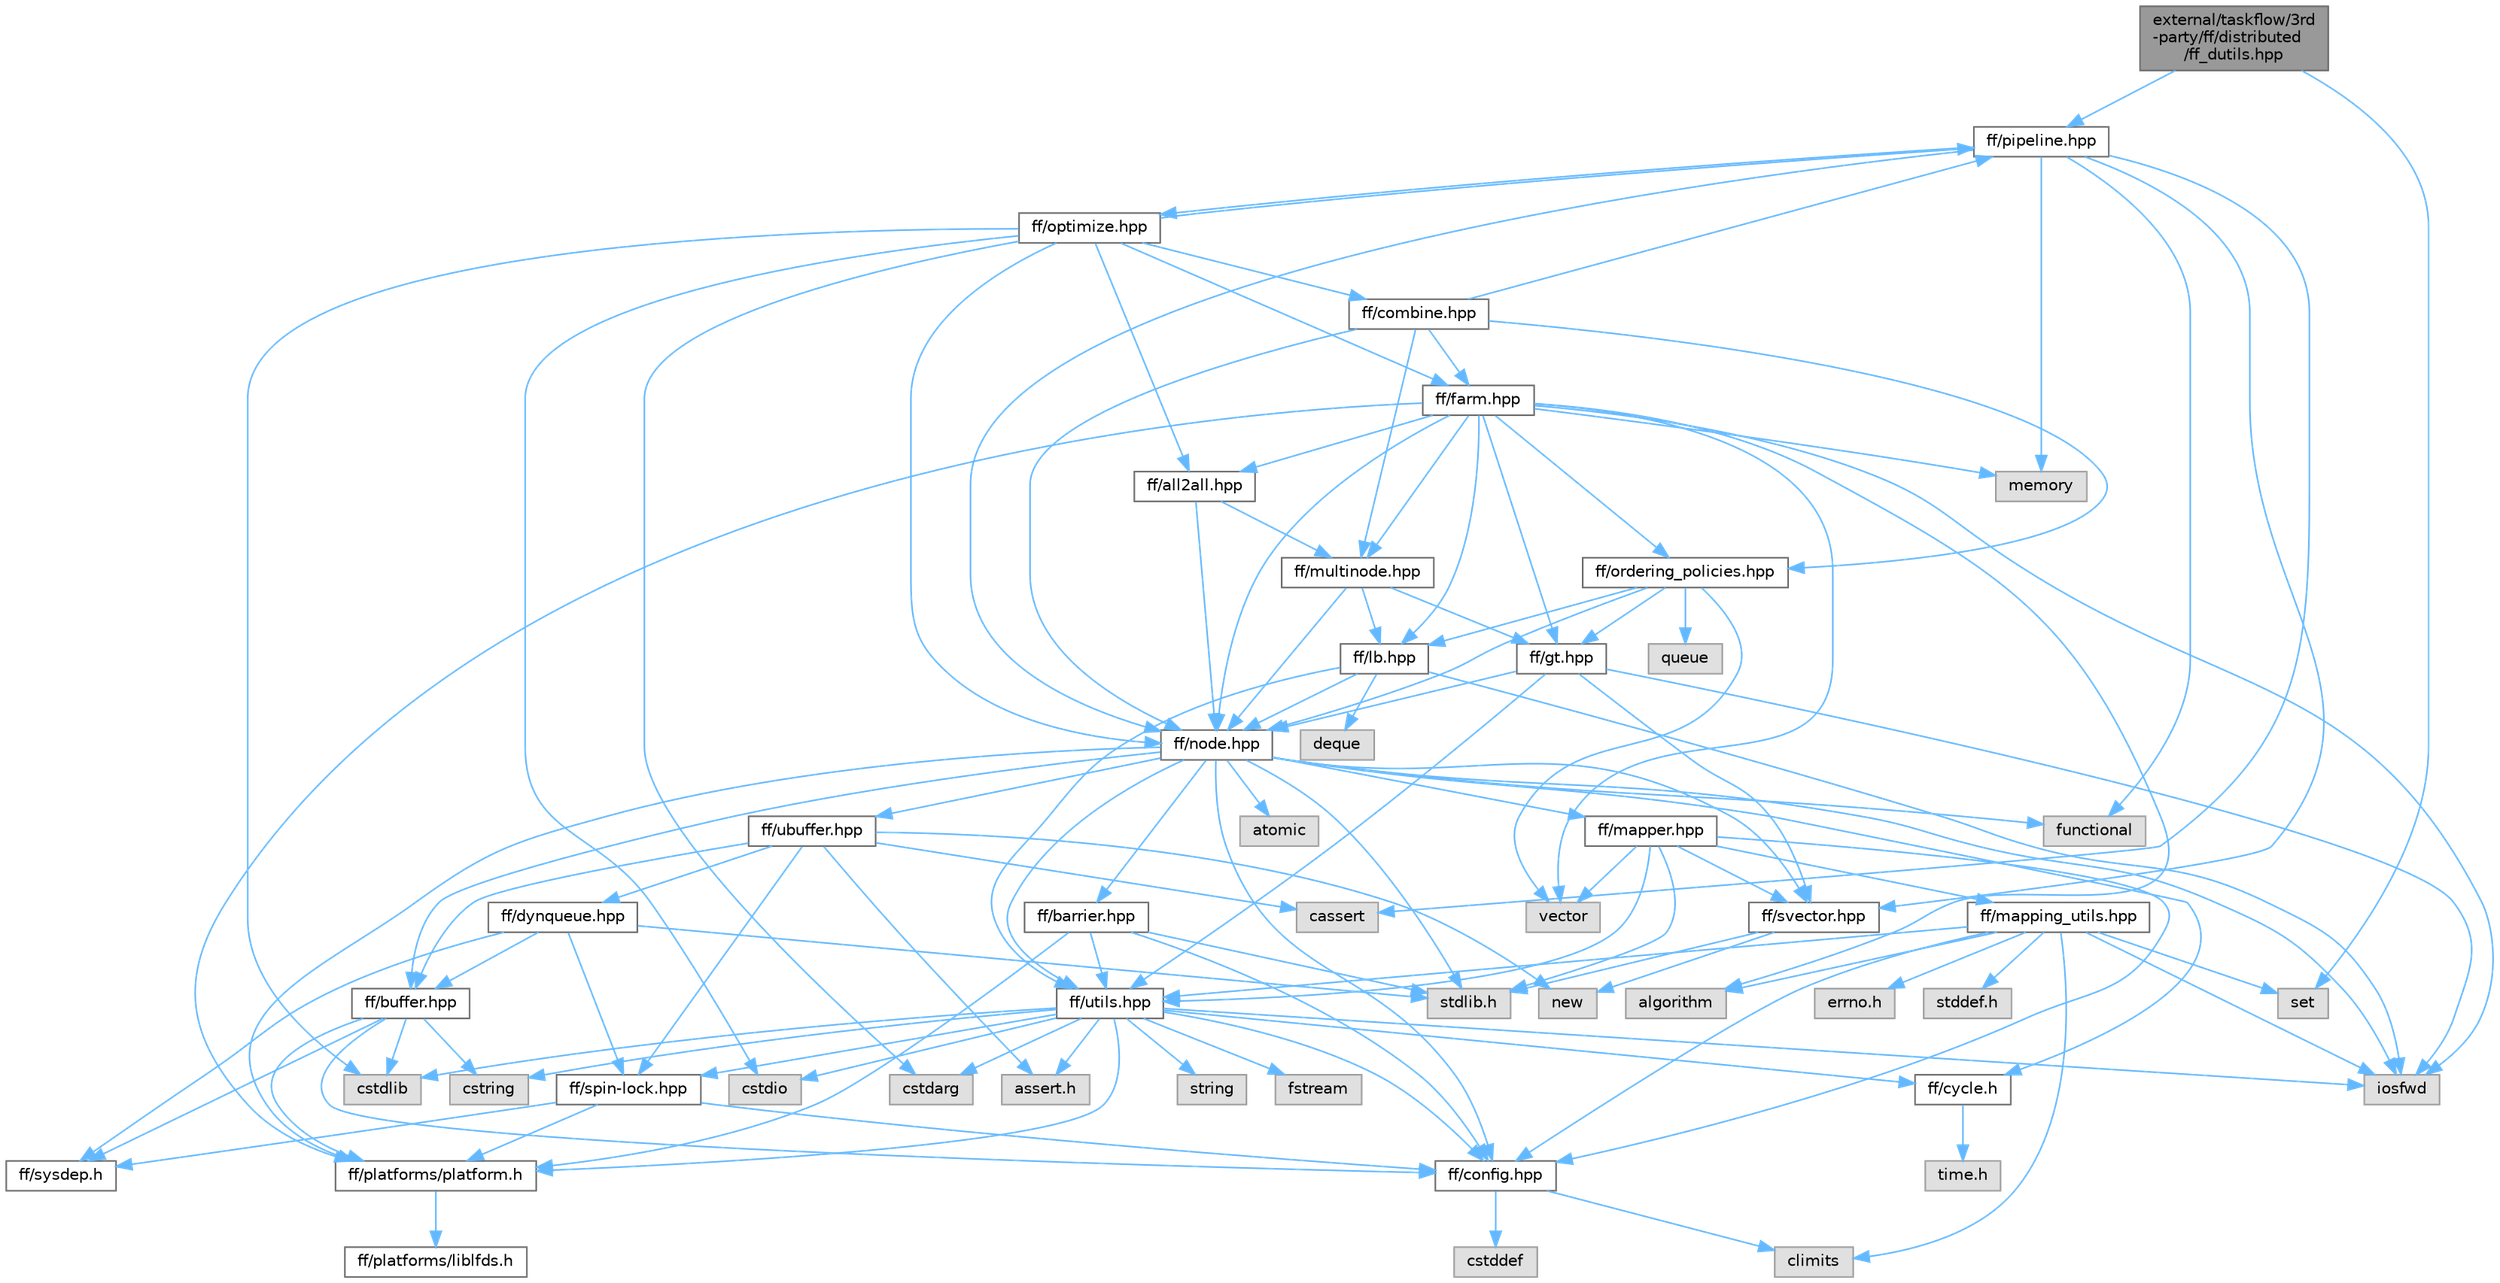 digraph "external/taskflow/3rd-party/ff/distributed/ff_dutils.hpp"
{
 // LATEX_PDF_SIZE
  bgcolor="transparent";
  edge [fontname=Helvetica,fontsize=10,labelfontname=Helvetica,labelfontsize=10];
  node [fontname=Helvetica,fontsize=10,shape=box,height=0.2,width=0.4];
  Node1 [id="Node000001",label="external/taskflow/3rd\l-party/ff/distributed\l/ff_dutils.hpp",height=0.2,width=0.4,color="gray40", fillcolor="grey60", style="filled", fontcolor="black",tooltip=" "];
  Node1 -> Node2 [id="edge1_Node000001_Node000002",color="steelblue1",style="solid",tooltip=" "];
  Node2 [id="Node000002",label="set",height=0.2,width=0.4,color="grey60", fillcolor="#E0E0E0", style="filled",tooltip=" "];
  Node1 -> Node3 [id="edge2_Node000001_Node000003",color="steelblue1",style="solid",tooltip=" "];
  Node3 [id="Node000003",label="ff/pipeline.hpp",height=0.2,width=0.4,color="grey40", fillcolor="white", style="filled",URL="$3rd-party_2ff_2pipeline_8hpp.html",tooltip="This file implements the pipeline skeleton, both in the high-level pattern syntax (ff::ff_pipe) and l..."];
  Node3 -> Node4 [id="edge3_Node000003_Node000004",color="steelblue1",style="solid",tooltip=" "];
  Node4 [id="Node000004",label="cassert",height=0.2,width=0.4,color="grey60", fillcolor="#E0E0E0", style="filled",tooltip=" "];
  Node3 -> Node5 [id="edge4_Node000003_Node000005",color="steelblue1",style="solid",tooltip=" "];
  Node5 [id="Node000005",label="memory",height=0.2,width=0.4,color="grey60", fillcolor="#E0E0E0", style="filled",tooltip=" "];
  Node3 -> Node6 [id="edge5_Node000003_Node000006",color="steelblue1",style="solid",tooltip=" "];
  Node6 [id="Node000006",label="functional",height=0.2,width=0.4,color="grey60", fillcolor="#E0E0E0", style="filled",tooltip=" "];
  Node3 -> Node7 [id="edge6_Node000003_Node000007",color="steelblue1",style="solid",tooltip=" "];
  Node7 [id="Node000007",label="ff/svector.hpp",height=0.2,width=0.4,color="grey40", fillcolor="white", style="filled",URL="$svector_8hpp.html",tooltip="Simple yet efficient dynamic vector"];
  Node7 -> Node8 [id="edge7_Node000007_Node000008",color="steelblue1",style="solid",tooltip=" "];
  Node8 [id="Node000008",label="stdlib.h",height=0.2,width=0.4,color="grey60", fillcolor="#E0E0E0", style="filled",tooltip=" "];
  Node7 -> Node9 [id="edge8_Node000007_Node000009",color="steelblue1",style="solid",tooltip=" "];
  Node9 [id="Node000009",label="new",height=0.2,width=0.4,color="grey60", fillcolor="#E0E0E0", style="filled",tooltip=" "];
  Node3 -> Node10 [id="edge9_Node000003_Node000010",color="steelblue1",style="solid",tooltip=" "];
  Node10 [id="Node000010",label="ff/node.hpp",height=0.2,width=0.4,color="grey40", fillcolor="white", style="filled",URL="$node_8hpp.html",tooltip="FastFlow ff_node"];
  Node10 -> Node8 [id="edge10_Node000010_Node000008",color="steelblue1",style="solid",tooltip=" "];
  Node10 -> Node11 [id="edge11_Node000010_Node000011",color="steelblue1",style="solid",tooltip=" "];
  Node11 [id="Node000011",label="iosfwd",height=0.2,width=0.4,color="grey60", fillcolor="#E0E0E0", style="filled",tooltip=" "];
  Node10 -> Node6 [id="edge12_Node000010_Node000006",color="steelblue1",style="solid",tooltip=" "];
  Node10 -> Node12 [id="edge13_Node000010_Node000012",color="steelblue1",style="solid",tooltip=" "];
  Node12 [id="Node000012",label="ff/platforms/platform.h",height=0.2,width=0.4,color="grey40", fillcolor="white", style="filled",URL="$external_2taskflow_23rd-party_2ff_2platforms_2_platform_8h.html",tooltip=" "];
  Node12 -> Node13 [id="edge14_Node000012_Node000013",color="steelblue1",style="solid",tooltip=" "];
  Node13 [id="Node000013",label="ff/platforms/liblfds.h",height=0.2,width=0.4,color="grey40", fillcolor="white", style="filled",URL="$liblfds_8h.html",tooltip=" "];
  Node10 -> Node14 [id="edge15_Node000010_Node000014",color="steelblue1",style="solid",tooltip=" "];
  Node14 [id="Node000014",label="ff/cycle.h",height=0.2,width=0.4,color="grey40", fillcolor="white", style="filled",URL="$cycle_8h.html",tooltip=" "];
  Node14 -> Node15 [id="edge16_Node000014_Node000015",color="steelblue1",style="solid",tooltip=" "];
  Node15 [id="Node000015",label="time.h",height=0.2,width=0.4,color="grey60", fillcolor="#E0E0E0", style="filled",tooltip=" "];
  Node10 -> Node16 [id="edge17_Node000010_Node000016",color="steelblue1",style="solid",tooltip=" "];
  Node16 [id="Node000016",label="ff/utils.hpp",height=0.2,width=0.4,color="grey40", fillcolor="white", style="filled",URL="$utils_8hpp.html",tooltip="Utility functions"];
  Node16 -> Node17 [id="edge18_Node000016_Node000017",color="steelblue1",style="solid",tooltip=" "];
  Node17 [id="Node000017",label="assert.h",height=0.2,width=0.4,color="grey60", fillcolor="#E0E0E0", style="filled",tooltip=" "];
  Node16 -> Node18 [id="edge19_Node000016_Node000018",color="steelblue1",style="solid",tooltip=" "];
  Node18 [id="Node000018",label="cstdio",height=0.2,width=0.4,color="grey60", fillcolor="#E0E0E0", style="filled",tooltip=" "];
  Node16 -> Node19 [id="edge20_Node000016_Node000019",color="steelblue1",style="solid",tooltip=" "];
  Node19 [id="Node000019",label="cstdlib",height=0.2,width=0.4,color="grey60", fillcolor="#E0E0E0", style="filled",tooltip=" "];
  Node16 -> Node20 [id="edge21_Node000016_Node000020",color="steelblue1",style="solid",tooltip=" "];
  Node20 [id="Node000020",label="cstdarg",height=0.2,width=0.4,color="grey60", fillcolor="#E0E0E0", style="filled",tooltip=" "];
  Node16 -> Node11 [id="edge22_Node000016_Node000011",color="steelblue1",style="solid",tooltip=" "];
  Node16 -> Node21 [id="edge23_Node000016_Node000021",color="steelblue1",style="solid",tooltip=" "];
  Node21 [id="Node000021",label="ff/config.hpp",height=0.2,width=0.4,color="grey40", fillcolor="white", style="filled",URL="$config_8hpp.html",tooltip=" "];
  Node21 -> Node22 [id="edge24_Node000021_Node000022",color="steelblue1",style="solid",tooltip=" "];
  Node22 [id="Node000022",label="cstddef",height=0.2,width=0.4,color="grey60", fillcolor="#E0E0E0", style="filled",tooltip=" "];
  Node21 -> Node23 [id="edge25_Node000021_Node000023",color="steelblue1",style="solid",tooltip=" "];
  Node23 [id="Node000023",label="climits",height=0.2,width=0.4,color="grey60", fillcolor="#E0E0E0", style="filled",tooltip=" "];
  Node16 -> Node12 [id="edge26_Node000016_Node000012",color="steelblue1",style="solid",tooltip=" "];
  Node16 -> Node24 [id="edge27_Node000016_Node000024",color="steelblue1",style="solid",tooltip=" "];
  Node24 [id="Node000024",label="cstring",height=0.2,width=0.4,color="grey60", fillcolor="#E0E0E0", style="filled",tooltip=" "];
  Node16 -> Node25 [id="edge28_Node000016_Node000025",color="steelblue1",style="solid",tooltip=" "];
  Node25 [id="Node000025",label="string",height=0.2,width=0.4,color="grey60", fillcolor="#E0E0E0", style="filled",tooltip=" "];
  Node16 -> Node26 [id="edge29_Node000016_Node000026",color="steelblue1",style="solid",tooltip=" "];
  Node26 [id="Node000026",label="fstream",height=0.2,width=0.4,color="grey60", fillcolor="#E0E0E0", style="filled",tooltip=" "];
  Node16 -> Node14 [id="edge30_Node000016_Node000014",color="steelblue1",style="solid",tooltip=" "];
  Node16 -> Node27 [id="edge31_Node000016_Node000027",color="steelblue1",style="solid",tooltip=" "];
  Node27 [id="Node000027",label="ff/spin-lock.hpp",height=0.2,width=0.4,color="grey40", fillcolor="white", style="filled",URL="$spin-lock_8hpp.html",tooltip="This file contains several alternative spin lock(s) implementations that can be used as FastFlow spin..."];
  Node27 -> Node28 [id="edge32_Node000027_Node000028",color="steelblue1",style="solid",tooltip=" "];
  Node28 [id="Node000028",label="ff/sysdep.h",height=0.2,width=0.4,color="grey40", fillcolor="white", style="filled",URL="$sysdep_8h.html",tooltip=" "];
  Node27 -> Node12 [id="edge33_Node000027_Node000012",color="steelblue1",style="solid",tooltip=" "];
  Node27 -> Node21 [id="edge34_Node000027_Node000021",color="steelblue1",style="solid",tooltip=" "];
  Node10 -> Node29 [id="edge35_Node000010_Node000029",color="steelblue1",style="solid",tooltip=" "];
  Node29 [id="Node000029",label="ff/buffer.hpp",height=0.2,width=0.4,color="grey40", fillcolor="white", style="filled",URL="$buffer_8hpp.html",tooltip="This file contains the definition of the bounded SPSC channel buffer used in FastFlow"];
  Node29 -> Node19 [id="edge36_Node000029_Node000019",color="steelblue1",style="solid",tooltip=" "];
  Node29 -> Node24 [id="edge37_Node000029_Node000024",color="steelblue1",style="solid",tooltip=" "];
  Node29 -> Node28 [id="edge38_Node000029_Node000028",color="steelblue1",style="solid",tooltip=" "];
  Node29 -> Node21 [id="edge39_Node000029_Node000021",color="steelblue1",style="solid",tooltip=" "];
  Node29 -> Node12 [id="edge40_Node000029_Node000012",color="steelblue1",style="solid",tooltip=" "];
  Node10 -> Node30 [id="edge41_Node000010_Node000030",color="steelblue1",style="solid",tooltip=" "];
  Node30 [id="Node000030",label="ff/ubuffer.hpp",height=0.2,width=0.4,color="grey40", fillcolor="white", style="filled",URL="$ubuffer_8hpp.html",tooltip="This file contains the definition of the unbounded SWSR circular buffer used in FastFlow"];
  Node30 -> Node17 [id="edge42_Node000030_Node000017",color="steelblue1",style="solid",tooltip=" "];
  Node30 -> Node4 [id="edge43_Node000030_Node000004",color="steelblue1",style="solid",tooltip=" "];
  Node30 -> Node9 [id="edge44_Node000030_Node000009",color="steelblue1",style="solid",tooltip=" "];
  Node30 -> Node31 [id="edge45_Node000030_Node000031",color="steelblue1",style="solid",tooltip=" "];
  Node31 [id="Node000031",label="ff/dynqueue.hpp",height=0.2,width=0.4,color="grey40", fillcolor="white", style="filled",URL="$dynqueue_8hpp.html",tooltip="Implementation of a dynamic queue. Not currently used."];
  Node31 -> Node8 [id="edge46_Node000031_Node000008",color="steelblue1",style="solid",tooltip=" "];
  Node31 -> Node29 [id="edge47_Node000031_Node000029",color="steelblue1",style="solid",tooltip=" "];
  Node31 -> Node27 [id="edge48_Node000031_Node000027",color="steelblue1",style="solid",tooltip=" "];
  Node31 -> Node28 [id="edge49_Node000031_Node000028",color="steelblue1",style="solid",tooltip=" "];
  Node30 -> Node29 [id="edge50_Node000030_Node000029",color="steelblue1",style="solid",tooltip=" "];
  Node30 -> Node27 [id="edge51_Node000030_Node000027",color="steelblue1",style="solid",tooltip=" "];
  Node10 -> Node32 [id="edge52_Node000010_Node000032",color="steelblue1",style="solid",tooltip=" "];
  Node32 [id="Node000032",label="ff/mapper.hpp",height=0.2,width=0.4,color="grey40", fillcolor="white", style="filled",URL="$mapper_8hpp.html",tooltip="This file contains the thread mapper definition used in FastFlow"];
  Node32 -> Node8 [id="edge53_Node000032_Node000008",color="steelblue1",style="solid",tooltip=" "];
  Node32 -> Node21 [id="edge54_Node000032_Node000021",color="steelblue1",style="solid",tooltip=" "];
  Node32 -> Node7 [id="edge55_Node000032_Node000007",color="steelblue1",style="solid",tooltip=" "];
  Node32 -> Node16 [id="edge56_Node000032_Node000016",color="steelblue1",style="solid",tooltip=" "];
  Node32 -> Node33 [id="edge57_Node000032_Node000033",color="steelblue1",style="solid",tooltip=" "];
  Node33 [id="Node000033",label="ff/mapping_utils.hpp",height=0.2,width=0.4,color="grey40", fillcolor="white", style="filled",URL="$mapping__utils_8hpp.html",tooltip="This file contains utilities for plaform inspection and thread pinning"];
  Node33 -> Node23 [id="edge58_Node000033_Node000023",color="steelblue1",style="solid",tooltip=" "];
  Node33 -> Node2 [id="edge59_Node000033_Node000002",color="steelblue1",style="solid",tooltip=" "];
  Node33 -> Node34 [id="edge60_Node000033_Node000034",color="steelblue1",style="solid",tooltip=" "];
  Node34 [id="Node000034",label="algorithm",height=0.2,width=0.4,color="grey60", fillcolor="#E0E0E0", style="filled",tooltip=" "];
  Node33 -> Node11 [id="edge61_Node000033_Node000011",color="steelblue1",style="solid",tooltip=" "];
  Node33 -> Node35 [id="edge62_Node000033_Node000035",color="steelblue1",style="solid",tooltip=" "];
  Node35 [id="Node000035",label="errno.h",height=0.2,width=0.4,color="grey60", fillcolor="#E0E0E0", style="filled",tooltip=" "];
  Node33 -> Node21 [id="edge63_Node000033_Node000021",color="steelblue1",style="solid",tooltip=" "];
  Node33 -> Node16 [id="edge64_Node000033_Node000016",color="steelblue1",style="solid",tooltip=" "];
  Node33 -> Node36 [id="edge65_Node000033_Node000036",color="steelblue1",style="solid",tooltip=" "];
  Node36 [id="Node000036",label="stddef.h",height=0.2,width=0.4,color="grey60", fillcolor="#E0E0E0", style="filled",tooltip=" "];
  Node32 -> Node37 [id="edge66_Node000032_Node000037",color="steelblue1",style="solid",tooltip=" "];
  Node37 [id="Node000037",label="vector",height=0.2,width=0.4,color="grey60", fillcolor="#E0E0E0", style="filled",tooltip=" "];
  Node10 -> Node21 [id="edge67_Node000010_Node000021",color="steelblue1",style="solid",tooltip=" "];
  Node10 -> Node7 [id="edge68_Node000010_Node000007",color="steelblue1",style="solid",tooltip=" "];
  Node10 -> Node38 [id="edge69_Node000010_Node000038",color="steelblue1",style="solid",tooltip=" "];
  Node38 [id="Node000038",label="ff/barrier.hpp",height=0.2,width=0.4,color="grey40", fillcolor="white", style="filled",URL="$barrier_8hpp.html",tooltip="FastFlow blocking and non-blocking barrier implementations"];
  Node38 -> Node8 [id="edge70_Node000038_Node000008",color="steelblue1",style="solid",tooltip=" "];
  Node38 -> Node12 [id="edge71_Node000038_Node000012",color="steelblue1",style="solid",tooltip=" "];
  Node38 -> Node16 [id="edge72_Node000038_Node000016",color="steelblue1",style="solid",tooltip=" "];
  Node38 -> Node21 [id="edge73_Node000038_Node000021",color="steelblue1",style="solid",tooltip=" "];
  Node10 -> Node39 [id="edge74_Node000010_Node000039",color="steelblue1",style="solid",tooltip=" "];
  Node39 [id="Node000039",label="atomic",height=0.2,width=0.4,color="grey60", fillcolor="#E0E0E0", style="filled",tooltip=" "];
  Node3 -> Node40 [id="edge75_Node000003_Node000040",color="steelblue1",style="solid",tooltip=" "];
  Node40 [id="Node000040",label="ff/optimize.hpp",height=0.2,width=0.4,color="grey40", fillcolor="white", style="filled",URL="$optimize_8hpp.html",tooltip="FastFlow optimization heuristics"];
  Node40 -> Node18 [id="edge76_Node000040_Node000018",color="steelblue1",style="solid",tooltip=" "];
  Node40 -> Node19 [id="edge77_Node000040_Node000019",color="steelblue1",style="solid",tooltip=" "];
  Node40 -> Node20 [id="edge78_Node000040_Node000020",color="steelblue1",style="solid",tooltip=" "];
  Node40 -> Node10 [id="edge79_Node000040_Node000010",color="steelblue1",style="solid",tooltip=" "];
  Node40 -> Node3 [id="edge80_Node000040_Node000003",color="steelblue1",style="solid",tooltip=" "];
  Node40 -> Node41 [id="edge81_Node000040_Node000041",color="steelblue1",style="solid",tooltip=" "];
  Node41 [id="Node000041",label="ff/farm.hpp",height=0.2,width=0.4,color="grey40", fillcolor="white", style="filled",URL="$farm_8hpp.html",tooltip="Farm pattern"];
  Node41 -> Node11 [id="edge82_Node000041_Node000011",color="steelblue1",style="solid",tooltip=" "];
  Node41 -> Node37 [id="edge83_Node000041_Node000037",color="steelblue1",style="solid",tooltip=" "];
  Node41 -> Node34 [id="edge84_Node000041_Node000034",color="steelblue1",style="solid",tooltip=" "];
  Node41 -> Node5 [id="edge85_Node000041_Node000005",color="steelblue1",style="solid",tooltip=" "];
  Node41 -> Node12 [id="edge86_Node000041_Node000012",color="steelblue1",style="solid",tooltip=" "];
  Node41 -> Node42 [id="edge87_Node000041_Node000042",color="steelblue1",style="solid",tooltip=" "];
  Node42 [id="Node000042",label="ff/lb.hpp",height=0.2,width=0.4,color="grey40", fillcolor="white", style="filled",URL="$lb_8hpp.html",tooltip="Farm Emitter (not a ff_node)"];
  Node42 -> Node11 [id="edge88_Node000042_Node000011",color="steelblue1",style="solid",tooltip=" "];
  Node42 -> Node43 [id="edge89_Node000042_Node000043",color="steelblue1",style="solid",tooltip=" "];
  Node43 [id="Node000043",label="deque",height=0.2,width=0.4,color="grey60", fillcolor="#E0E0E0", style="filled",tooltip=" "];
  Node42 -> Node16 [id="edge90_Node000042_Node000016",color="steelblue1",style="solid",tooltip=" "];
  Node42 -> Node10 [id="edge91_Node000042_Node000010",color="steelblue1",style="solid",tooltip=" "];
  Node41 -> Node44 [id="edge92_Node000041_Node000044",color="steelblue1",style="solid",tooltip=" "];
  Node44 [id="Node000044",label="ff/gt.hpp",height=0.2,width=0.4,color="grey40", fillcolor="white", style="filled",URL="$gt_8hpp.html",tooltip="Farm Collector (it is not a ff_node)"];
  Node44 -> Node11 [id="edge93_Node000044_Node000011",color="steelblue1",style="solid",tooltip=" "];
  Node44 -> Node7 [id="edge94_Node000044_Node000007",color="steelblue1",style="solid",tooltip=" "];
  Node44 -> Node16 [id="edge95_Node000044_Node000016",color="steelblue1",style="solid",tooltip=" "];
  Node44 -> Node10 [id="edge96_Node000044_Node000010",color="steelblue1",style="solid",tooltip=" "];
  Node41 -> Node10 [id="edge97_Node000041_Node000010",color="steelblue1",style="solid",tooltip=" "];
  Node41 -> Node45 [id="edge98_Node000041_Node000045",color="steelblue1",style="solid",tooltip=" "];
  Node45 [id="Node000045",label="ff/multinode.hpp",height=0.2,width=0.4,color="grey40", fillcolor="white", style="filled",URL="$multinode_8hpp.html",tooltip="FastFlow ff_minode ff_monode and typed versions."];
  Node45 -> Node10 [id="edge99_Node000045_Node000010",color="steelblue1",style="solid",tooltip=" "];
  Node45 -> Node42 [id="edge100_Node000045_Node000042",color="steelblue1",style="solid",tooltip=" "];
  Node45 -> Node44 [id="edge101_Node000045_Node000044",color="steelblue1",style="solid",tooltip=" "];
  Node41 -> Node46 [id="edge102_Node000041_Node000046",color="steelblue1",style="solid",tooltip=" "];
  Node46 [id="Node000046",label="ff/ordering_policies.hpp",height=0.2,width=0.4,color="grey40", fillcolor="white", style="filled",URL="$ordering__policies_8hpp.html",tooltip=" "];
  Node46 -> Node37 [id="edge103_Node000046_Node000037",color="steelblue1",style="solid",tooltip=" "];
  Node46 -> Node47 [id="edge104_Node000046_Node000047",color="steelblue1",style="solid",tooltip=" "];
  Node47 [id="Node000047",label="queue",height=0.2,width=0.4,color="grey60", fillcolor="#E0E0E0", style="filled",tooltip=" "];
  Node46 -> Node42 [id="edge105_Node000046_Node000042",color="steelblue1",style="solid",tooltip=" "];
  Node46 -> Node44 [id="edge106_Node000046_Node000044",color="steelblue1",style="solid",tooltip=" "];
  Node46 -> Node10 [id="edge107_Node000046_Node000010",color="steelblue1",style="solid",tooltip=" "];
  Node41 -> Node48 [id="edge108_Node000041_Node000048",color="steelblue1",style="solid",tooltip=" "];
  Node48 [id="Node000048",label="ff/all2all.hpp",height=0.2,width=0.4,color="grey40", fillcolor="white", style="filled",URL="$all2all_8hpp.html",tooltip="FastFlow all-2-all building block"];
  Node48 -> Node10 [id="edge109_Node000048_Node000010",color="steelblue1",style="solid",tooltip=" "];
  Node48 -> Node45 [id="edge110_Node000048_Node000045",color="steelblue1",style="solid",tooltip=" "];
  Node40 -> Node48 [id="edge111_Node000040_Node000048",color="steelblue1",style="solid",tooltip=" "];
  Node40 -> Node49 [id="edge112_Node000040_Node000049",color="steelblue1",style="solid",tooltip=" "];
  Node49 [id="Node000049",label="ff/combine.hpp",height=0.2,width=0.4,color="grey40", fillcolor="white", style="filled",URL="$combine_8hpp.html",tooltip="FastFlow composition building block"];
  Node49 -> Node10 [id="edge113_Node000049_Node000010",color="steelblue1",style="solid",tooltip=" "];
  Node49 -> Node45 [id="edge114_Node000049_Node000045",color="steelblue1",style="solid",tooltip=" "];
  Node49 -> Node3 [id="edge115_Node000049_Node000003",color="steelblue1",style="solid",tooltip=" "];
  Node49 -> Node46 [id="edge116_Node000049_Node000046",color="steelblue1",style="solid",tooltip=" "];
  Node49 -> Node41 [id="edge117_Node000049_Node000041",color="steelblue1",style="solid",tooltip=" "];
}
